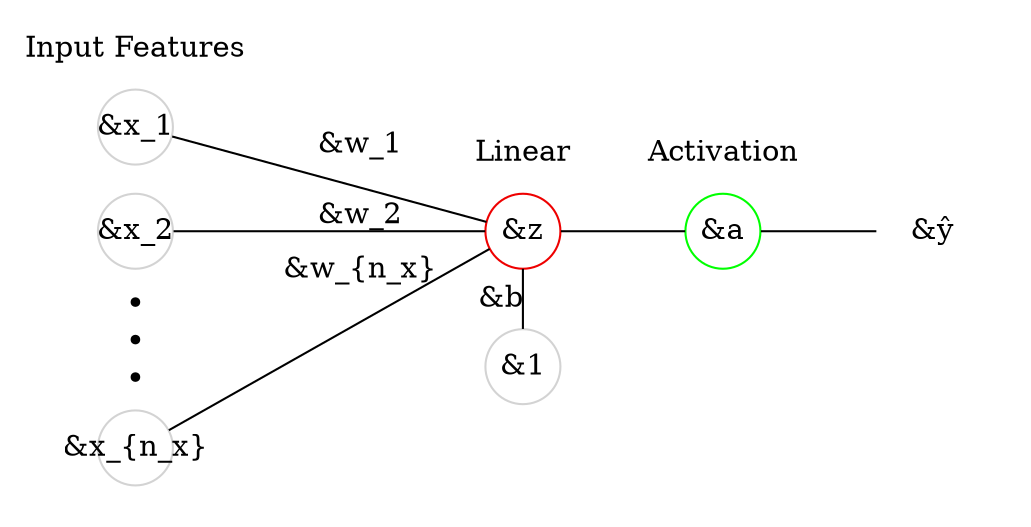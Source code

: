 graph SingleNeuron
{
    rankdir = LR
    splines = line
    nodesep = 0.2
    node [fixedsize=true]

    subgraph cluster_input
    {
        color = white
        label = "Input Features"
        node [style=solid, color=lightgray, shape=circle]
        x1 [label="&x_1"]
        x2 [label="&x_2"]
        e1 [shape=point, color=black, fillcolor=black]
        e2 [shape=point, color=black, fillcolor=black]
        e3 [shape=point, color=black, fillcolor=black]
        xn [label="&x_{n_x}", class="needsmath"]
    }

    subgraph cluster_linear
    {
        color = white
        label = "Linear"
        node [style=solid, color=red2, shape=circle]
        z [label="&z"]
        b [label="&1", color=lightgray]
    }

    subgraph cluster_activation
    {
        color = white
        label = "Activation"
        node [style=solid, color=green, shape=circle]
        a [label="&a"]
    }

    subgraph cluster_output
    {
        color = white
        node [shape=plaintext]
        yhat [label="&ŷ"]
    }

    x1 -- z [label="&w_1"]
    x2 -- z [label="&w_2"]
    xn -- z [label="&w_{n_x}"]
    z -- a
    z -- b [label="&b", constraint=false]
    a -- yhat
}

